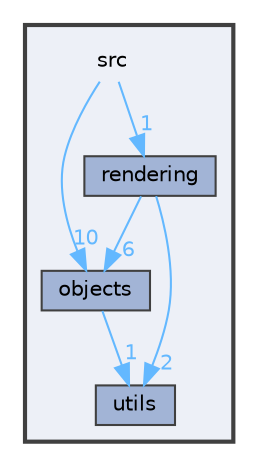 digraph "C:/Users/desto/Scripts/projects/nodes_and_dots/cpp/src"
{
 // LATEX_PDF_SIZE
  bgcolor="transparent";
  edge [fontname=Helvetica,fontsize=10,labelfontname=Helvetica,labelfontsize=10];
  node [fontname=Helvetica,fontsize=10,shape=box,height=0.2,width=0.4];
  compound=true
  subgraph clusterdir_68267d1309a1af8e8297ef4c3efbcdba {
    graph [ bgcolor="#edf0f7", pencolor="grey25", label="", fontname=Helvetica,fontsize=10 style="filled,bold", URL="dir_68267d1309a1af8e8297ef4c3efbcdba.html",tooltip=""]
    dir_68267d1309a1af8e8297ef4c3efbcdba [shape=plaintext, label="src"];
  dir_a7fa5847c07dc92c5227f8a150238560 [label="objects", fillcolor="#a2b4d6", color="grey25", style="filled", URL="dir_a7fa5847c07dc92c5227f8a150238560.html",tooltip=""];
  dir_1243271318b2b38807a3b1d2ca08dd72 [label="rendering", fillcolor="#a2b4d6", color="grey25", style="filled", URL="dir_1243271318b2b38807a3b1d2ca08dd72.html",tooltip=""];
  dir_313caf1132e152dd9b58bea13a4052ca [label="utils", fillcolor="#a2b4d6", color="grey25", style="filled", URL="dir_313caf1132e152dd9b58bea13a4052ca.html",tooltip=""];
  }
  dir_68267d1309a1af8e8297ef4c3efbcdba->dir_1243271318b2b38807a3b1d2ca08dd72 [headlabel="1", labeldistance=1.5 headhref="dir_000005_000004.html" href="dir_000005_000004.html" color="steelblue1" fontcolor="steelblue1"];
  dir_68267d1309a1af8e8297ef4c3efbcdba->dir_a7fa5847c07dc92c5227f8a150238560 [headlabel="10", labeldistance=1.5 headhref="dir_000005_000003.html" href="dir_000005_000003.html" color="steelblue1" fontcolor="steelblue1"];
  dir_a7fa5847c07dc92c5227f8a150238560->dir_313caf1132e152dd9b58bea13a4052ca [headlabel="1", labeldistance=1.5 headhref="dir_000003_000006.html" href="dir_000003_000006.html" color="steelblue1" fontcolor="steelblue1"];
  dir_1243271318b2b38807a3b1d2ca08dd72->dir_313caf1132e152dd9b58bea13a4052ca [headlabel="2", labeldistance=1.5 headhref="dir_000004_000006.html" href="dir_000004_000006.html" color="steelblue1" fontcolor="steelblue1"];
  dir_1243271318b2b38807a3b1d2ca08dd72->dir_a7fa5847c07dc92c5227f8a150238560 [headlabel="6", labeldistance=1.5 headhref="dir_000004_000003.html" href="dir_000004_000003.html" color="steelblue1" fontcolor="steelblue1"];
}
